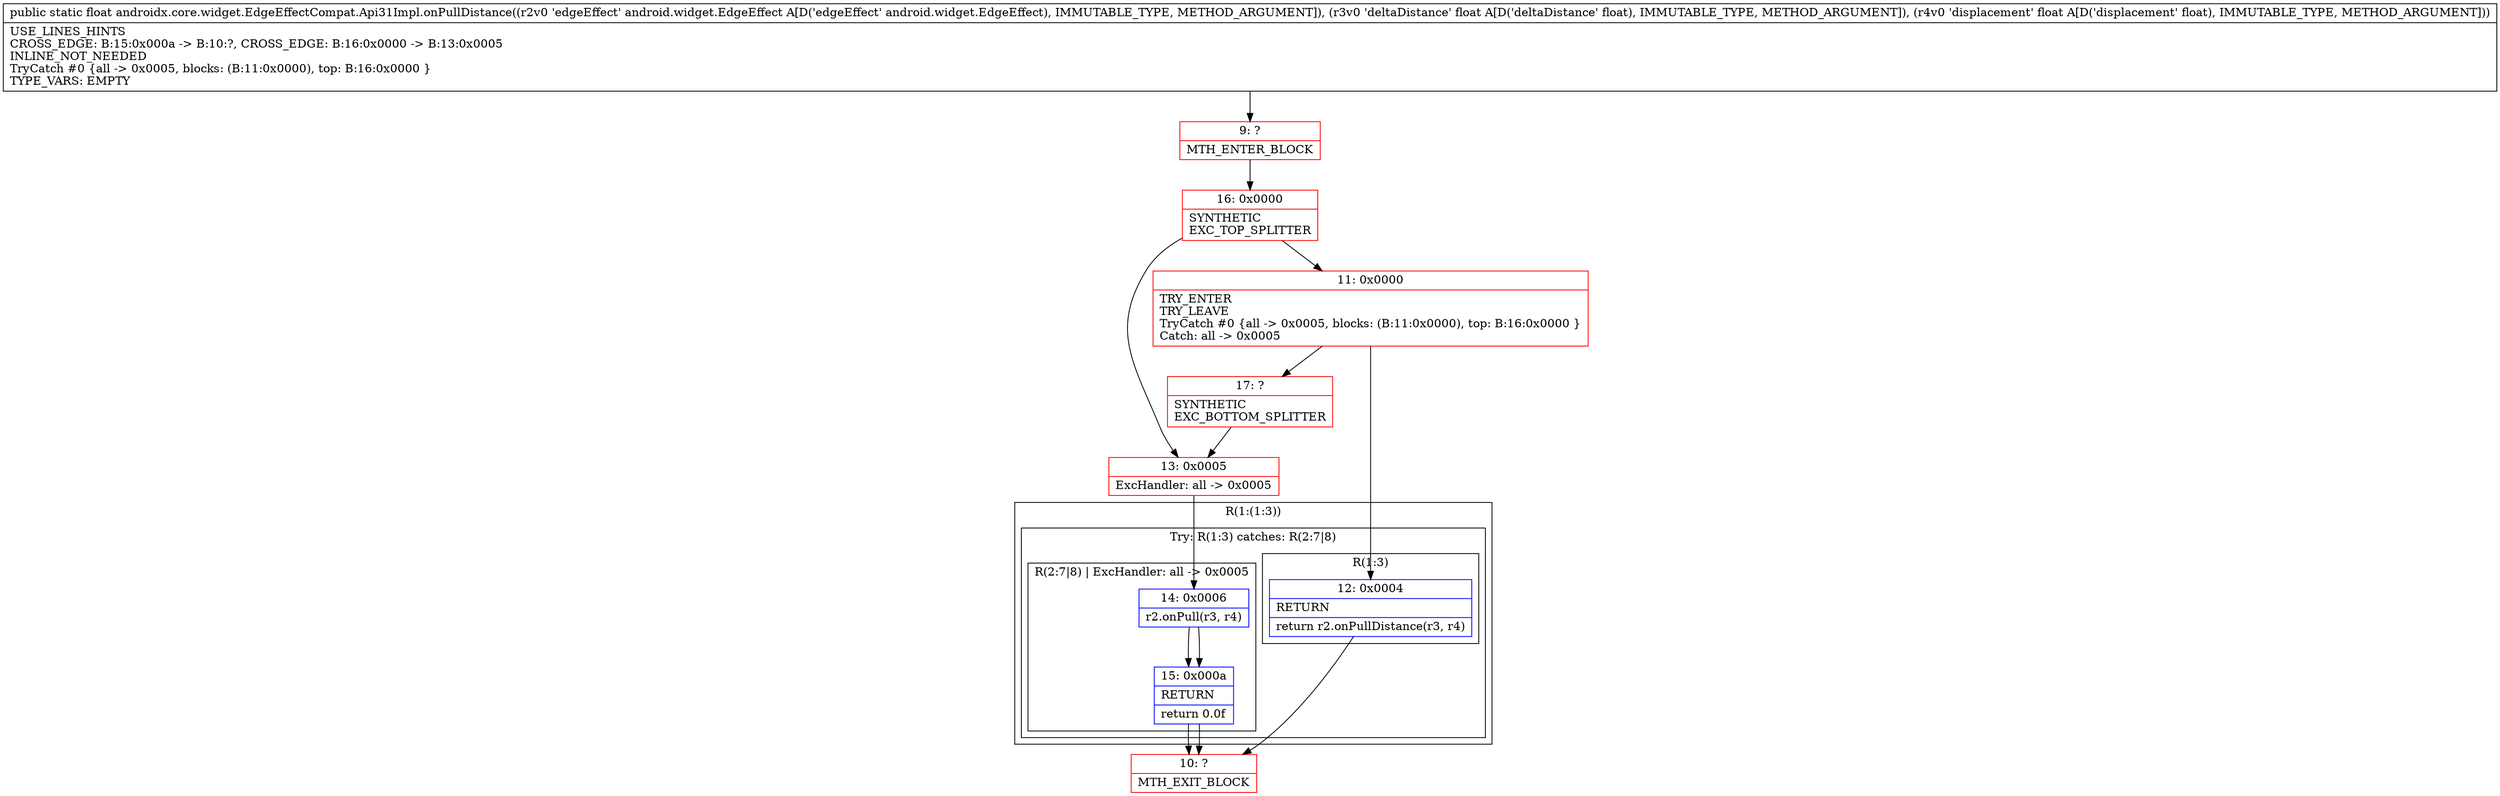 digraph "CFG forandroidx.core.widget.EdgeEffectCompat.Api31Impl.onPullDistance(Landroid\/widget\/EdgeEffect;FF)F" {
subgraph cluster_Region_1553402800 {
label = "R(1:(1:3))";
node [shape=record,color=blue];
subgraph cluster_TryCatchRegion_79390448 {
label = "Try: R(1:3) catches: R(2:7|8)";
node [shape=record,color=blue];
subgraph cluster_Region_1402201178 {
label = "R(1:3)";
node [shape=record,color=blue];
Node_12 [shape=record,label="{12\:\ 0x0004|RETURN\l|return r2.onPullDistance(r3, r4)\l}"];
}
subgraph cluster_Region_1452806598 {
label = "R(2:7|8) | ExcHandler: all \-\> 0x0005\l";
node [shape=record,color=blue];
Node_14 [shape=record,label="{14\:\ 0x0006|r2.onPull(r3, r4)\l}"];
Node_15 [shape=record,label="{15\:\ 0x000a|RETURN\l|return 0.0f\l}"];
}
}
}
subgraph cluster_Region_1452806598 {
label = "R(2:7|8) | ExcHandler: all \-\> 0x0005\l";
node [shape=record,color=blue];
Node_14 [shape=record,label="{14\:\ 0x0006|r2.onPull(r3, r4)\l}"];
Node_15 [shape=record,label="{15\:\ 0x000a|RETURN\l|return 0.0f\l}"];
}
Node_9 [shape=record,color=red,label="{9\:\ ?|MTH_ENTER_BLOCK\l}"];
Node_16 [shape=record,color=red,label="{16\:\ 0x0000|SYNTHETIC\lEXC_TOP_SPLITTER\l}"];
Node_11 [shape=record,color=red,label="{11\:\ 0x0000|TRY_ENTER\lTRY_LEAVE\lTryCatch #0 \{all \-\> 0x0005, blocks: (B:11:0x0000), top: B:16:0x0000 \}\lCatch: all \-\> 0x0005\l}"];
Node_10 [shape=record,color=red,label="{10\:\ ?|MTH_EXIT_BLOCK\l}"];
Node_17 [shape=record,color=red,label="{17\:\ ?|SYNTHETIC\lEXC_BOTTOM_SPLITTER\l}"];
Node_13 [shape=record,color=red,label="{13\:\ 0x0005|ExcHandler: all \-\> 0x0005\l}"];
MethodNode[shape=record,label="{public static float androidx.core.widget.EdgeEffectCompat.Api31Impl.onPullDistance((r2v0 'edgeEffect' android.widget.EdgeEffect A[D('edgeEffect' android.widget.EdgeEffect), IMMUTABLE_TYPE, METHOD_ARGUMENT]), (r3v0 'deltaDistance' float A[D('deltaDistance' float), IMMUTABLE_TYPE, METHOD_ARGUMENT]), (r4v0 'displacement' float A[D('displacement' float), IMMUTABLE_TYPE, METHOD_ARGUMENT]))  | USE_LINES_HINTS\lCROSS_EDGE: B:15:0x000a \-\> B:10:?, CROSS_EDGE: B:16:0x0000 \-\> B:13:0x0005\lINLINE_NOT_NEEDED\lTryCatch #0 \{all \-\> 0x0005, blocks: (B:11:0x0000), top: B:16:0x0000 \}\lTYPE_VARS: EMPTY\l}"];
MethodNode -> Node_9;Node_12 -> Node_10;
Node_14 -> Node_15;
Node_15 -> Node_10;
Node_14 -> Node_15;
Node_15 -> Node_10;
Node_9 -> Node_16;
Node_16 -> Node_11;
Node_16 -> Node_13;
Node_11 -> Node_12;
Node_11 -> Node_17;
Node_17 -> Node_13;
Node_13 -> Node_14;
}

